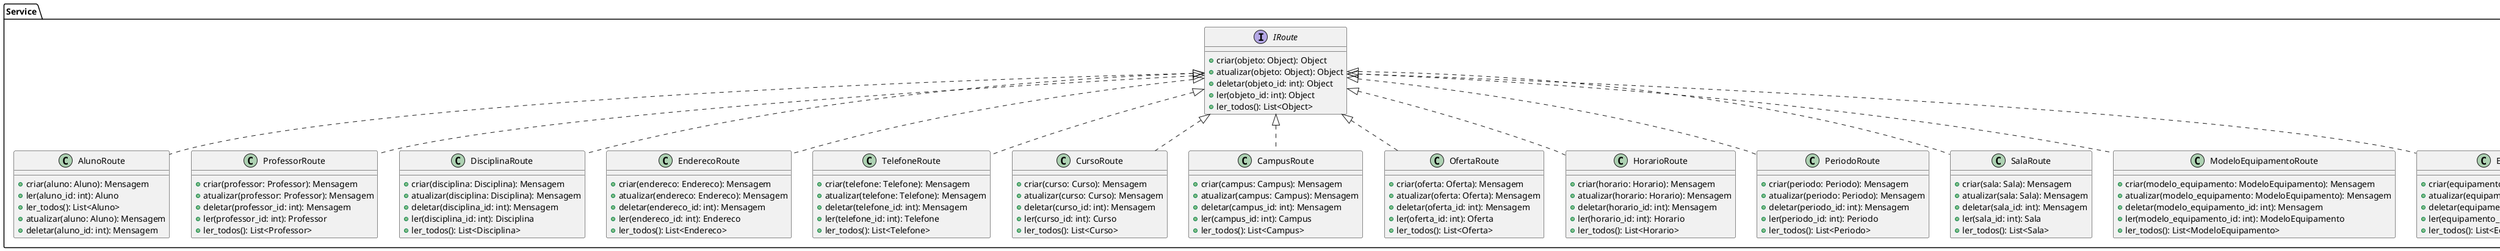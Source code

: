 @startuml trabalho_engenharia_routes

package "Service" {
    interface IRoute {
        + criar(objeto: Object): Object
        + atualizar(objeto: Object): Object
        + deletar(objeto_id: int): Object
        + ler(objeto_id: int): Object
        + ler_todos(): List<Object>
    }

    class AlunoRoute implements IRoute {
        + criar(aluno: Aluno): Mensagem
        + ler(aluno_id: int): Aluno
        + ler_todos(): List<Aluno>
        + atualizar(aluno: Aluno): Mensagem
        + deletar(aluno_id: int): Mensagem
    }

    class ProfessorRoute implements IRoute {
        + criar(professor: Professor): Mensagem
        + atualizar(professor: Professor): Mensagem
        + deletar(professor_id: int): Mensagem
        + ler(professor_id: int): Professor
        + ler_todos(): List<Professor>
    }

    class DisciplinaRoute implements IRoute {
        + criar(disciplina: Disciplina): Mensagem
        + atualizar(disciplina: Disciplina): Mensagem
        + deletar(disciplina_id: int): Mensagem
        + ler(disciplina_id: int): Disciplina
        + ler_todos(): List<Disciplina>
    }

    class EnderecoRoute implements IRoute {
        + criar(endereco: Endereco): Mensagem
        + atualizar(endereco: Endereco): Mensagem
        + deletar(endereco_id: int): Mensagem
        + ler(endereco_id: int): Endereco
        + ler_todos(): List<Endereco>
    }

    class TelefoneRoute implements IRoute {
        + criar(telefone: Telefone): Mensagem
        + atualizar(telefone: Telefone): Mensagem
        + deletar(telefone_id: int): Mensagem
        + ler(telefone_id: int): Telefone
        + ler_todos(): List<Telefone>
    }

    class CursoRoute implements IRoute {
        + criar(curso: Curso): Mensagem
        + atualizar(curso: Curso): Mensagem
        + deletar(curso_id: int): Mensagem
        + ler(curso_id: int): Curso
        + ler_todos(): List<Curso>
    }

    class CampusRoute implements IRoute {
        + criar(campus: Campus): Mensagem
        + atualizar(campus: Campus): Mensagem
        + deletar(campus_id: int): Mensagem
        + ler(campus_id: int): Campus
        + ler_todos(): List<Campus>
    }

    class OfertaRoute implements IRoute {
        + criar(oferta: Oferta): Mensagem
        + atualizar(oferta: Oferta): Mensagem
        + deletar(oferta_id: int): Mensagem
        + ler(oferta_id: int): Oferta
        + ler_todos(): List<Oferta>
    }

    class HorarioRoute implements IRoute {
        + criar(horario: Horario): Mensagem
        + atualizar(horario: Horario): Mensagem
        + deletar(horario_id: int): Mensagem
        + ler(horario_id: int): Horario
        + ler_todos(): List<Horario>
    }

    class PeriodoRoute implements IRoute {
        + criar(periodo: Periodo): Mensagem
        + atualizar(periodo: Periodo): Mensagem
        + deletar(periodo_id: int): Mensagem
        + ler(periodo_id: int): Periodo
        + ler_todos(): List<Periodo>
    }

    class SalaRoute implements IRoute {
        + criar(sala: Sala): Mensagem
        + atualizar(sala: Sala): Mensagem
        + deletar(sala_id: int): Mensagem
        + ler(sala_id: int): Sala
        + ler_todos(): List<Sala>
    }

    class ModeloEquipamentoRoute implements IRoute {
        + criar(modelo_equipamento: ModeloEquipamento): Mensagem
        + atualizar(modelo_equipamento: ModeloEquipamento): Mensagem
        + deletar(modelo_equipamento_id: int): Mensagem
        + ler(modelo_equipamento_id: int): ModeloEquipamento
        + ler_todos(): List<ModeloEquipamento>
    }

    class EquipamentoRoute implements IRoute {
        + criar(equipamento: Equipamento): Mensagem
        + atualizar(equipamento: Equipamento): Mensagem
        + deletar(equipamento_id: int): Mensagem
        + ler(equipamento_id: int): Equipamento
        + ler_todos(): List<Equipamento>
    }
}